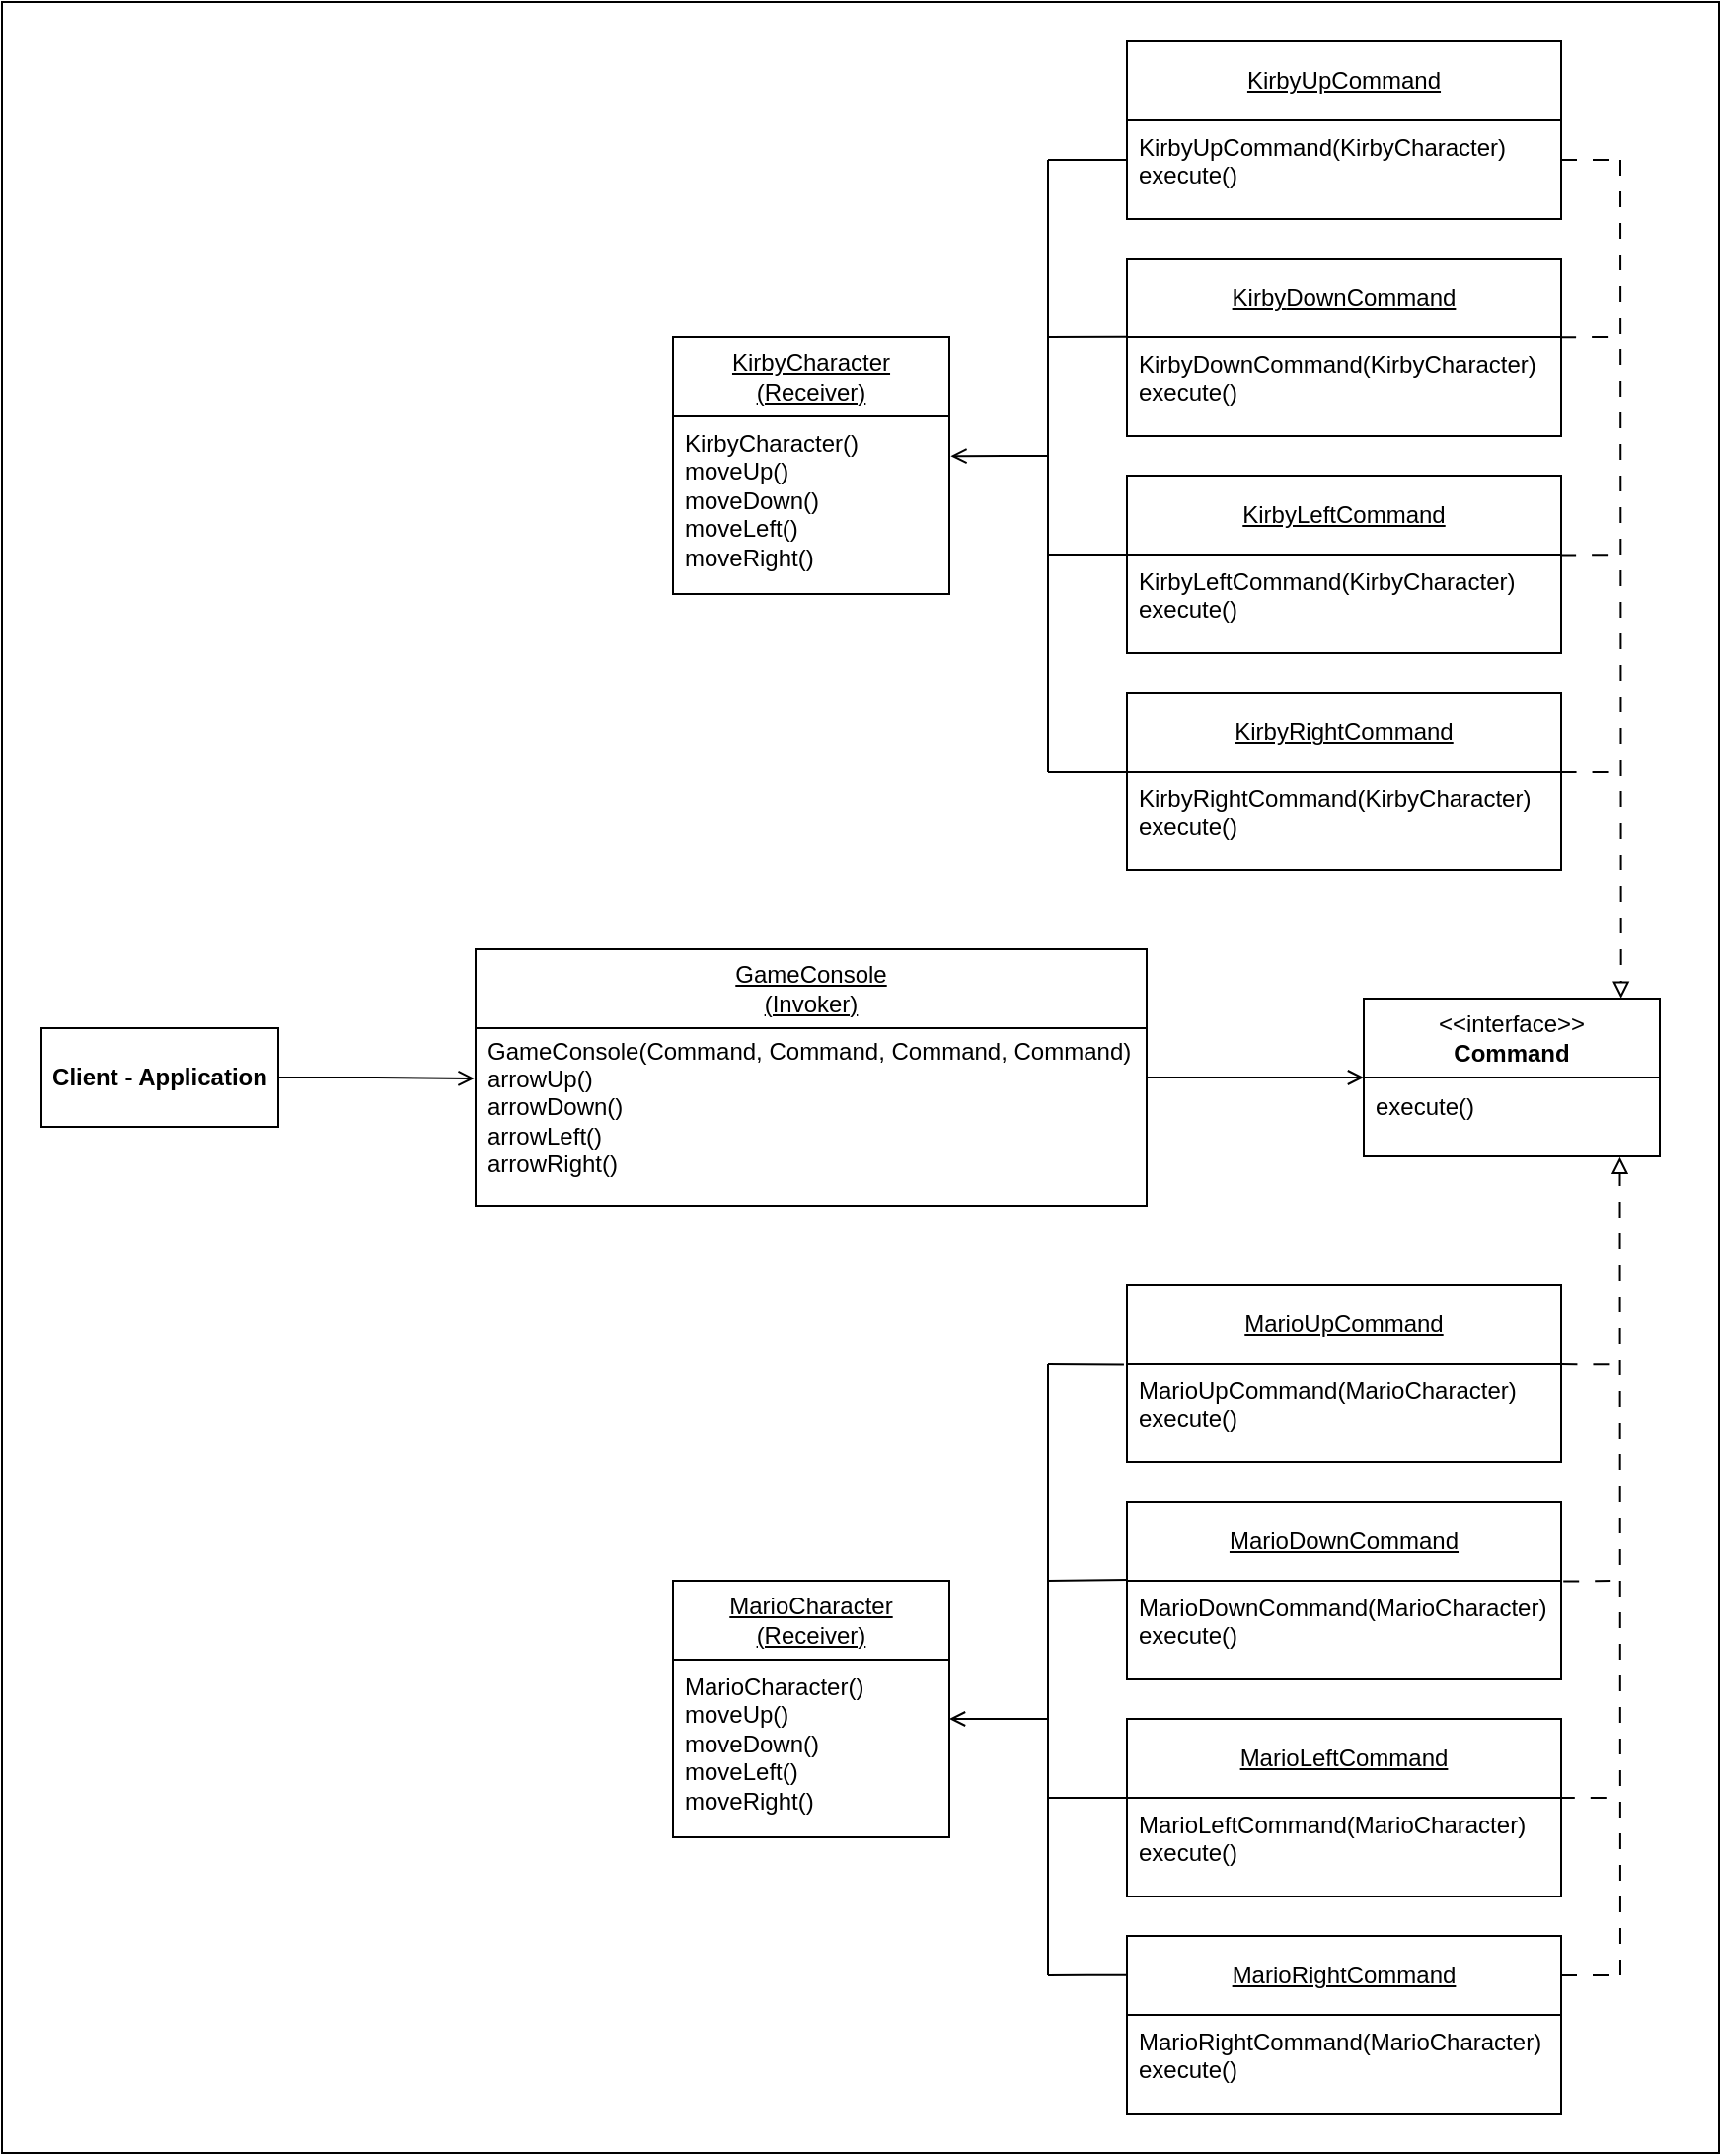 <mxfile version="25.0.3">
  <diagram name="Страница — 1" id="XnnDHk8cKFhR9OLBs9-p">
    <mxGraphModel dx="2269" dy="2489" grid="1" gridSize="10" guides="1" tooltips="1" connect="1" arrows="1" fold="1" page="1" pageScale="1" pageWidth="827" pageHeight="1169" math="0" shadow="0">
      <root>
        <mxCell id="0" />
        <mxCell id="1" parent="0" />
        <mxCell id="hYGEL1KyAj0cogxU_lNH-60" value="" style="rounded=0;whiteSpace=wrap;html=1;" vertex="1" parent="1">
          <mxGeometry x="110" y="-390" width="870" height="1090" as="geometry" />
        </mxCell>
        <mxCell id="hYGEL1KyAj0cogxU_lNH-1" value="&lt;b&gt;Client - Application&lt;/b&gt;" style="html=1;whiteSpace=wrap;" vertex="1" parent="1">
          <mxGeometry x="130" y="130" width="120" height="50" as="geometry" />
        </mxCell>
        <mxCell id="hYGEL1KyAj0cogxU_lNH-11" value="" style="edgeStyle=orthogonalEdgeStyle;rounded=0;orthogonalLoop=1;jettySize=auto;html=1;endArrow=open;endFill=0;" edge="1" parent="1" source="hYGEL1KyAj0cogxU_lNH-2" target="hYGEL1KyAj0cogxU_lNH-9">
          <mxGeometry relative="1" as="geometry" />
        </mxCell>
        <mxCell id="hYGEL1KyAj0cogxU_lNH-2" value="&lt;u&gt;GameConsole&lt;/u&gt;&lt;div&gt;&lt;u&gt;(Invoker)&lt;/u&gt;&lt;/div&gt;" style="swimlane;fontStyle=0;childLayout=stackLayout;horizontal=1;startSize=40;fillColor=none;horizontalStack=0;resizeParent=1;resizeParentMax=0;resizeLast=0;collapsible=1;marginBottom=0;whiteSpace=wrap;html=1;" vertex="1" parent="1">
          <mxGeometry x="350" y="90" width="340" height="130" as="geometry" />
        </mxCell>
        <mxCell id="hYGEL1KyAj0cogxU_lNH-6" value="GameConsole(Command, Command, Command, Command)&lt;div&gt;arrowUp()&lt;/div&gt;&lt;div&gt;arrowDown()&lt;/div&gt;&lt;div&gt;arrowLeft()&lt;/div&gt;&lt;div&gt;arrowRight()&lt;/div&gt;" style="text;html=1;align=left;verticalAlign=middle;resizable=0;points=[];autosize=1;strokeColor=none;fillColor=none;spacingLeft=4;spacingBottom=10;" vertex="1" parent="hYGEL1KyAj0cogxU_lNH-2">
          <mxGeometry y="40" width="340" height="90" as="geometry" />
        </mxCell>
        <mxCell id="hYGEL1KyAj0cogxU_lNH-7" style="edgeStyle=orthogonalEdgeStyle;rounded=0;orthogonalLoop=1;jettySize=auto;html=1;exitX=1;exitY=0.5;exitDx=0;exitDy=0;entryX=-0.002;entryY=0.283;entryDx=0;entryDy=0;entryPerimeter=0;endArrow=open;endFill=0;" edge="1" parent="1" source="hYGEL1KyAj0cogxU_lNH-1" target="hYGEL1KyAj0cogxU_lNH-6">
          <mxGeometry relative="1" as="geometry" />
        </mxCell>
        <mxCell id="hYGEL1KyAj0cogxU_lNH-9" value="&amp;lt;&amp;lt;interface&amp;gt;&amp;gt;&lt;br&gt;&lt;div&gt;&lt;b&gt;Command&lt;/b&gt;&lt;/div&gt;" style="swimlane;fontStyle=0;childLayout=stackLayout;horizontal=1;startSize=40;fillColor=none;horizontalStack=0;resizeParent=1;resizeParentMax=0;resizeLast=0;collapsible=1;marginBottom=0;whiteSpace=wrap;html=1;" vertex="1" parent="1">
          <mxGeometry x="800" y="115" width="150" height="80" as="geometry" />
        </mxCell>
        <mxCell id="hYGEL1KyAj0cogxU_lNH-10" value="&lt;div&gt;execute()&lt;/div&gt;" style="text;html=1;align=left;verticalAlign=middle;resizable=0;points=[];autosize=1;strokeColor=none;fillColor=none;spacingLeft=4;spacingBottom=10;" vertex="1" parent="hYGEL1KyAj0cogxU_lNH-9">
          <mxGeometry y="40" width="150" height="40" as="geometry" />
        </mxCell>
        <mxCell id="hYGEL1KyAj0cogxU_lNH-12" value="&lt;u&gt;MarioCharacter&lt;br&gt;(Receiver)&lt;/u&gt;" style="swimlane;fontStyle=0;childLayout=stackLayout;horizontal=1;startSize=40;fillColor=none;horizontalStack=0;resizeParent=1;resizeParentMax=0;resizeLast=0;collapsible=1;marginBottom=0;whiteSpace=wrap;html=1;" vertex="1" parent="1">
          <mxGeometry x="450" y="410" width="140" height="130" as="geometry" />
        </mxCell>
        <mxCell id="hYGEL1KyAj0cogxU_lNH-13" value="MarioCharacter()&lt;div&gt;moveUp()&lt;/div&gt;&lt;div&gt;moveDown()&lt;/div&gt;&lt;div&gt;moveLeft()&lt;/div&gt;&lt;div&gt;moveRight()&lt;/div&gt;" style="text;strokeColor=none;fillColor=none;align=left;verticalAlign=top;spacingLeft=4;spacingRight=4;overflow=hidden;rotatable=0;points=[[0,0.5],[1,0.5]];portConstraint=eastwest;whiteSpace=wrap;html=1;" vertex="1" parent="hYGEL1KyAj0cogxU_lNH-12">
          <mxGeometry y="40" width="140" height="90" as="geometry" />
        </mxCell>
        <mxCell id="hYGEL1KyAj0cogxU_lNH-17" value="&lt;u&gt;KirbyCharacter&lt;br&gt;(Receiver)&lt;/u&gt;" style="swimlane;fontStyle=0;childLayout=stackLayout;horizontal=1;startSize=40;fillColor=none;horizontalStack=0;resizeParent=1;resizeParentMax=0;resizeLast=0;collapsible=1;marginBottom=0;whiteSpace=wrap;html=1;" vertex="1" parent="1">
          <mxGeometry x="450" y="-220" width="140" height="130" as="geometry" />
        </mxCell>
        <mxCell id="hYGEL1KyAj0cogxU_lNH-18" value="KirbyCharacter()&lt;div&gt;moveUp()&lt;/div&gt;&lt;div&gt;moveDown()&lt;/div&gt;&lt;div&gt;moveLeft()&lt;/div&gt;&lt;div&gt;moveRight()&lt;/div&gt;" style="text;strokeColor=none;fillColor=none;align=left;verticalAlign=top;spacingLeft=4;spacingRight=4;overflow=hidden;rotatable=0;points=[[0,0.5],[1,0.5]];portConstraint=eastwest;whiteSpace=wrap;html=1;" vertex="1" parent="hYGEL1KyAj0cogxU_lNH-17">
          <mxGeometry y="40" width="140" height="90" as="geometry" />
        </mxCell>
        <mxCell id="hYGEL1KyAj0cogxU_lNH-36" style="edgeStyle=orthogonalEdgeStyle;rounded=0;orthogonalLoop=1;jettySize=auto;html=1;exitX=1.001;exitY=0.001;exitDx=0;exitDy=0;endArrow=none;endFill=0;dashed=1;dashPattern=8 8;exitPerimeter=0;" edge="1" parent="1" source="hYGEL1KyAj0cogxU_lNH-20">
          <mxGeometry relative="1" as="geometry">
            <mxPoint x="930" y="300" as="targetPoint" />
          </mxGeometry>
        </mxCell>
        <mxCell id="hYGEL1KyAj0cogxU_lNH-19" value="&lt;u&gt;MarioUpCommand&lt;br&gt;&lt;/u&gt;" style="swimlane;fontStyle=0;childLayout=stackLayout;horizontal=1;startSize=40;fillColor=none;horizontalStack=0;resizeParent=1;resizeParentMax=0;resizeLast=0;collapsible=1;marginBottom=0;whiteSpace=wrap;html=1;" vertex="1" parent="1">
          <mxGeometry x="680" y="260" width="220" height="90" as="geometry" />
        </mxCell>
        <mxCell id="hYGEL1KyAj0cogxU_lNH-20" value="MarioUpCommand(MarioCharacter)&lt;div&gt;execute()&lt;/div&gt;" style="text;strokeColor=none;fillColor=none;align=left;verticalAlign=top;spacingLeft=4;spacingRight=4;overflow=hidden;rotatable=0;points=[[0,0.5],[1,0.5]];portConstraint=eastwest;whiteSpace=wrap;html=1;" vertex="1" parent="hYGEL1KyAj0cogxU_lNH-19">
          <mxGeometry y="40" width="220" height="50" as="geometry" />
        </mxCell>
        <mxCell id="hYGEL1KyAj0cogxU_lNH-21" value="&lt;u&gt;MarioDownCommand&lt;br&gt;&lt;/u&gt;" style="swimlane;fontStyle=0;childLayout=stackLayout;horizontal=1;startSize=40;fillColor=none;horizontalStack=0;resizeParent=1;resizeParentMax=0;resizeLast=0;collapsible=1;marginBottom=0;whiteSpace=wrap;html=1;" vertex="1" parent="1">
          <mxGeometry x="680" y="370" width="220" height="90" as="geometry" />
        </mxCell>
        <mxCell id="hYGEL1KyAj0cogxU_lNH-22" value="MarioDownCommand(MarioCharacter)&lt;div&gt;execute()&lt;/div&gt;" style="text;strokeColor=none;fillColor=none;align=left;verticalAlign=top;spacingLeft=4;spacingRight=4;overflow=hidden;rotatable=0;points=[[0,0.5],[1,0.5]];portConstraint=eastwest;whiteSpace=wrap;html=1;" vertex="1" parent="hYGEL1KyAj0cogxU_lNH-21">
          <mxGeometry y="40" width="220" height="50" as="geometry" />
        </mxCell>
        <mxCell id="hYGEL1KyAj0cogxU_lNH-23" value="&lt;u&gt;MarioLeftCommand&lt;br&gt;&lt;/u&gt;" style="swimlane;fontStyle=0;childLayout=stackLayout;horizontal=1;startSize=40;fillColor=none;horizontalStack=0;resizeParent=1;resizeParentMax=0;resizeLast=0;collapsible=1;marginBottom=0;whiteSpace=wrap;html=1;" vertex="1" parent="1">
          <mxGeometry x="680" y="480" width="220" height="90" as="geometry" />
        </mxCell>
        <mxCell id="hYGEL1KyAj0cogxU_lNH-24" value="MarioLeftCommand(MarioCharacter)&lt;div&gt;execute()&lt;/div&gt;" style="text;strokeColor=none;fillColor=none;align=left;verticalAlign=top;spacingLeft=4;spacingRight=4;overflow=hidden;rotatable=0;points=[[0,0.5],[1,0.5]];portConstraint=eastwest;whiteSpace=wrap;html=1;" vertex="1" parent="hYGEL1KyAj0cogxU_lNH-23">
          <mxGeometry y="40" width="220" height="50" as="geometry" />
        </mxCell>
        <mxCell id="hYGEL1KyAj0cogxU_lNH-37" style="edgeStyle=orthogonalEdgeStyle;rounded=0;orthogonalLoop=1;jettySize=auto;html=1;endArrow=none;endFill=0;dashed=1;dashPattern=8 8;" edge="1" parent="1">
          <mxGeometry relative="1" as="geometry">
            <mxPoint x="930" y="610" as="targetPoint" />
            <mxPoint x="900" y="610" as="sourcePoint" />
            <Array as="points">
              <mxPoint x="930" y="610" />
            </Array>
          </mxGeometry>
        </mxCell>
        <mxCell id="hYGEL1KyAj0cogxU_lNH-43" style="edgeStyle=orthogonalEdgeStyle;rounded=0;orthogonalLoop=1;jettySize=auto;html=1;exitX=0.001;exitY=0.221;exitDx=0;exitDy=0;endArrow=none;endFill=0;exitPerimeter=0;" edge="1" parent="1" source="hYGEL1KyAj0cogxU_lNH-25">
          <mxGeometry relative="1" as="geometry">
            <mxPoint x="640" y="610" as="targetPoint" />
          </mxGeometry>
        </mxCell>
        <mxCell id="hYGEL1KyAj0cogxU_lNH-25" value="&lt;u&gt;MarioRightCommand&lt;br&gt;&lt;/u&gt;" style="swimlane;fontStyle=0;childLayout=stackLayout;horizontal=1;startSize=40;fillColor=none;horizontalStack=0;resizeParent=1;resizeParentMax=0;resizeLast=0;collapsible=1;marginBottom=0;whiteSpace=wrap;html=1;" vertex="1" parent="1">
          <mxGeometry x="680" y="590" width="220" height="90" as="geometry" />
        </mxCell>
        <mxCell id="hYGEL1KyAj0cogxU_lNH-26" value="MarioRightCommand(MarioCharacter)&lt;div&gt;execute()&lt;/div&gt;" style="text;strokeColor=none;fillColor=none;align=left;verticalAlign=top;spacingLeft=4;spacingRight=4;overflow=hidden;rotatable=0;points=[[0,0.5],[1,0.5]];portConstraint=eastwest;whiteSpace=wrap;html=1;" vertex="1" parent="hYGEL1KyAj0cogxU_lNH-25">
          <mxGeometry y="40" width="220" height="50" as="geometry" />
        </mxCell>
        <mxCell id="hYGEL1KyAj0cogxU_lNH-27" value="&lt;u&gt;KirbyUpCommand&lt;br&gt;&lt;/u&gt;" style="swimlane;fontStyle=0;childLayout=stackLayout;horizontal=1;startSize=40;fillColor=none;horizontalStack=0;resizeParent=1;resizeParentMax=0;resizeLast=0;collapsible=1;marginBottom=0;whiteSpace=wrap;html=1;" vertex="1" parent="1">
          <mxGeometry x="680" y="-370" width="220" height="90" as="geometry" />
        </mxCell>
        <mxCell id="hYGEL1KyAj0cogxU_lNH-28" value="KirbyUpCommand(KirbyCharacter)&lt;div&gt;execute()&lt;/div&gt;" style="text;strokeColor=none;fillColor=none;align=left;verticalAlign=top;spacingLeft=4;spacingRight=4;overflow=hidden;rotatable=0;points=[[0,0.5],[1,0.5]];portConstraint=eastwest;whiteSpace=wrap;html=1;" vertex="1" parent="hYGEL1KyAj0cogxU_lNH-27">
          <mxGeometry y="40" width="220" height="50" as="geometry" />
        </mxCell>
        <mxCell id="hYGEL1KyAj0cogxU_lNH-29" value="&lt;u&gt;Kirby&lt;/u&gt;&lt;u&gt;DownCommand&lt;br&gt;&lt;/u&gt;" style="swimlane;fontStyle=0;childLayout=stackLayout;horizontal=1;startSize=40;fillColor=none;horizontalStack=0;resizeParent=1;resizeParentMax=0;resizeLast=0;collapsible=1;marginBottom=0;whiteSpace=wrap;html=1;" vertex="1" parent="1">
          <mxGeometry x="680" y="-260" width="220" height="90" as="geometry" />
        </mxCell>
        <mxCell id="hYGEL1KyAj0cogxU_lNH-30" value="KirbyDownCommand(KirbyCharacter)&lt;div&gt;execute()&lt;/div&gt;" style="text;strokeColor=none;fillColor=none;align=left;verticalAlign=top;spacingLeft=4;spacingRight=4;overflow=hidden;rotatable=0;points=[[0,0.5],[1,0.5]];portConstraint=eastwest;whiteSpace=wrap;html=1;" vertex="1" parent="hYGEL1KyAj0cogxU_lNH-29">
          <mxGeometry y="40" width="220" height="50" as="geometry" />
        </mxCell>
        <mxCell id="hYGEL1KyAj0cogxU_lNH-31" value="&lt;u&gt;Kirby&lt;/u&gt;&lt;u&gt;LeftCommand&lt;br&gt;&lt;/u&gt;" style="swimlane;fontStyle=0;childLayout=stackLayout;horizontal=1;startSize=40;fillColor=none;horizontalStack=0;resizeParent=1;resizeParentMax=0;resizeLast=0;collapsible=1;marginBottom=0;whiteSpace=wrap;html=1;" vertex="1" parent="1">
          <mxGeometry x="680" y="-150" width="220" height="90" as="geometry" />
        </mxCell>
        <mxCell id="hYGEL1KyAj0cogxU_lNH-32" value="KirbyLeftCommand(KirbyCharacter)&lt;div&gt;execute()&lt;/div&gt;" style="text;strokeColor=none;fillColor=none;align=left;verticalAlign=top;spacingLeft=4;spacingRight=4;overflow=hidden;rotatable=0;points=[[0,0.5],[1,0.5]];portConstraint=eastwest;whiteSpace=wrap;html=1;" vertex="1" parent="hYGEL1KyAj0cogxU_lNH-31">
          <mxGeometry y="40" width="220" height="50" as="geometry" />
        </mxCell>
        <mxCell id="hYGEL1KyAj0cogxU_lNH-33" value="&lt;u&gt;Kirby&lt;/u&gt;&lt;u&gt;RightCommand&lt;br&gt;&lt;/u&gt;" style="swimlane;fontStyle=0;childLayout=stackLayout;horizontal=1;startSize=40;fillColor=none;horizontalStack=0;resizeParent=1;resizeParentMax=0;resizeLast=0;collapsible=1;marginBottom=0;whiteSpace=wrap;html=1;" vertex="1" parent="1">
          <mxGeometry x="680" y="-40" width="220" height="90" as="geometry" />
        </mxCell>
        <mxCell id="hYGEL1KyAj0cogxU_lNH-34" value="KirbyRightCommand(KirbyCharacter)&lt;div&gt;execute()&lt;/div&gt;" style="text;strokeColor=none;fillColor=none;align=left;verticalAlign=top;spacingLeft=4;spacingRight=4;overflow=hidden;rotatable=0;points=[[0,0.5],[1,0.5]];portConstraint=eastwest;whiteSpace=wrap;html=1;" vertex="1" parent="hYGEL1KyAj0cogxU_lNH-33">
          <mxGeometry y="40" width="220" height="50" as="geometry" />
        </mxCell>
        <mxCell id="hYGEL1KyAj0cogxU_lNH-35" value="" style="endArrow=block;html=1;rounded=0;entryX=0.865;entryY=1.009;entryDx=0;entryDy=0;entryPerimeter=0;endFill=0;dashed=1;dashPattern=8 8;" edge="1" parent="1" target="hYGEL1KyAj0cogxU_lNH-10">
          <mxGeometry width="50" height="50" relative="1" as="geometry">
            <mxPoint x="930" y="610" as="sourcePoint" />
            <mxPoint x="850" y="370" as="targetPoint" />
          </mxGeometry>
        </mxCell>
        <mxCell id="hYGEL1KyAj0cogxU_lNH-38" value="" style="endArrow=none;html=1;rounded=0;exitX=0.995;exitY=0;exitDx=0;exitDy=0;exitPerimeter=0;endFill=0;dashed=1;dashPattern=8 8;" edge="1" parent="1" source="hYGEL1KyAj0cogxU_lNH-24">
          <mxGeometry width="50" height="50" relative="1" as="geometry">
            <mxPoint x="840" y="530" as="sourcePoint" />
            <mxPoint x="930" y="520" as="targetPoint" />
          </mxGeometry>
        </mxCell>
        <mxCell id="hYGEL1KyAj0cogxU_lNH-39" value="" style="endArrow=none;html=1;rounded=0;exitX=1.005;exitY=0.006;exitDx=0;exitDy=0;exitPerimeter=0;endFill=0;dashed=1;dashPattern=8 8;" edge="1" parent="1" source="hYGEL1KyAj0cogxU_lNH-22">
          <mxGeometry width="50" height="50" relative="1" as="geometry">
            <mxPoint x="840" y="430" as="sourcePoint" />
            <mxPoint x="930" y="410" as="targetPoint" />
          </mxGeometry>
        </mxCell>
        <mxCell id="hYGEL1KyAj0cogxU_lNH-40" value="" style="endArrow=none;html=1;rounded=0;" edge="1" parent="1">
          <mxGeometry width="50" height="50" relative="1" as="geometry">
            <mxPoint x="640" y="610" as="sourcePoint" />
            <mxPoint x="640" y="300" as="targetPoint" />
          </mxGeometry>
        </mxCell>
        <mxCell id="hYGEL1KyAj0cogxU_lNH-41" value="" style="endArrow=none;html=1;rounded=0;startArrow=open;startFill=0;endFill=0;" edge="1" parent="1">
          <mxGeometry width="50" height="50" relative="1" as="geometry">
            <mxPoint x="590" y="480" as="sourcePoint" />
            <mxPoint x="640" y="480" as="targetPoint" />
          </mxGeometry>
        </mxCell>
        <mxCell id="hYGEL1KyAj0cogxU_lNH-42" value="" style="endArrow=none;html=1;rounded=0;exitX=-0.007;exitY=0.004;exitDx=0;exitDy=0;exitPerimeter=0;endFill=0;" edge="1" parent="1" source="hYGEL1KyAj0cogxU_lNH-20">
          <mxGeometry width="50" height="50" relative="1" as="geometry">
            <mxPoint x="580" y="390" as="sourcePoint" />
            <mxPoint x="640" y="300" as="targetPoint" />
          </mxGeometry>
        </mxCell>
        <mxCell id="hYGEL1KyAj0cogxU_lNH-44" value="" style="endArrow=none;html=1;rounded=0;entryX=-0.002;entryY=0;entryDx=0;entryDy=0;entryPerimeter=0;" edge="1" parent="1" target="hYGEL1KyAj0cogxU_lNH-24">
          <mxGeometry width="50" height="50" relative="1" as="geometry">
            <mxPoint x="640" y="520" as="sourcePoint" />
            <mxPoint x="790" y="510" as="targetPoint" />
          </mxGeometry>
        </mxCell>
        <mxCell id="hYGEL1KyAj0cogxU_lNH-45" value="" style="endArrow=none;html=1;rounded=0;exitX=0.001;exitY=-0.009;exitDx=0;exitDy=0;exitPerimeter=0;endFill=0;" edge="1" parent="1" source="hYGEL1KyAj0cogxU_lNH-22">
          <mxGeometry width="50" height="50" relative="1" as="geometry">
            <mxPoint x="720" y="490" as="sourcePoint" />
            <mxPoint x="640" y="410" as="targetPoint" />
          </mxGeometry>
        </mxCell>
        <mxCell id="hYGEL1KyAj0cogxU_lNH-46" value="" style="endArrow=block;html=1;rounded=0;entryX=0.869;entryY=-0.002;entryDx=0;entryDy=0;entryPerimeter=0;dashed=1;dashPattern=8 8;endFill=0;" edge="1" parent="1" target="hYGEL1KyAj0cogxU_lNH-9">
          <mxGeometry width="50" height="50" relative="1" as="geometry">
            <mxPoint x="930" y="-310" as="sourcePoint" />
            <mxPoint x="930" y="110" as="targetPoint" />
          </mxGeometry>
        </mxCell>
        <mxCell id="hYGEL1KyAj0cogxU_lNH-47" value="" style="endArrow=none;html=1;rounded=0;dashed=1;dashPattern=8 8;" edge="1" parent="1">
          <mxGeometry width="50" height="50" relative="1" as="geometry">
            <mxPoint x="900" y="-310" as="sourcePoint" />
            <mxPoint x="930" y="-310" as="targetPoint" />
          </mxGeometry>
        </mxCell>
        <mxCell id="hYGEL1KyAj0cogxU_lNH-48" value="" style="endArrow=none;html=1;rounded=0;exitX=0.998;exitY=0.002;exitDx=0;exitDy=0;exitPerimeter=0;dashed=1;dashPattern=8 8;" edge="1" parent="1" source="hYGEL1KyAj0cogxU_lNH-30">
          <mxGeometry width="50" height="50" relative="1" as="geometry">
            <mxPoint x="870" y="-190" as="sourcePoint" />
            <mxPoint x="930" y="-220" as="targetPoint" />
          </mxGeometry>
        </mxCell>
        <mxCell id="hYGEL1KyAj0cogxU_lNH-49" value="" style="endArrow=none;html=1;rounded=0;exitX=0.998;exitY=0.006;exitDx=0;exitDy=0;exitPerimeter=0;dashed=1;dashPattern=8 8;" edge="1" parent="1" source="hYGEL1KyAj0cogxU_lNH-32">
          <mxGeometry width="50" height="50" relative="1" as="geometry">
            <mxPoint x="840" y="-90" as="sourcePoint" />
            <mxPoint x="930" y="-110" as="targetPoint" />
          </mxGeometry>
        </mxCell>
        <mxCell id="hYGEL1KyAj0cogxU_lNH-50" value="" style="endArrow=none;html=1;rounded=0;exitX=0.999;exitY=0.001;exitDx=0;exitDy=0;exitPerimeter=0;dashed=1;dashPattern=8 8;" edge="1" parent="1" source="hYGEL1KyAj0cogxU_lNH-34">
          <mxGeometry width="50" height="50" relative="1" as="geometry">
            <mxPoint x="910" as="sourcePoint" />
            <mxPoint x="930" as="targetPoint" />
          </mxGeometry>
        </mxCell>
        <mxCell id="hYGEL1KyAj0cogxU_lNH-51" value="" style="endArrow=none;html=1;rounded=0;" edge="1" parent="1">
          <mxGeometry width="50" height="50" relative="1" as="geometry">
            <mxPoint x="640" as="sourcePoint" />
            <mxPoint x="640" y="-310" as="targetPoint" />
          </mxGeometry>
        </mxCell>
        <mxCell id="hYGEL1KyAj0cogxU_lNH-52" value="" style="endArrow=none;html=1;rounded=0;entryX=0;entryY=0.4;entryDx=0;entryDy=0;entryPerimeter=0;" edge="1" parent="1" target="hYGEL1KyAj0cogxU_lNH-28">
          <mxGeometry width="50" height="50" relative="1" as="geometry">
            <mxPoint x="640" y="-310" as="sourcePoint" />
            <mxPoint x="670" y="-320" as="targetPoint" />
          </mxGeometry>
        </mxCell>
        <mxCell id="hYGEL1KyAj0cogxU_lNH-53" value="" style="endArrow=none;html=1;rounded=0;entryX=0.004;entryY=0;entryDx=0;entryDy=0;entryPerimeter=0;" edge="1" parent="1" target="hYGEL1KyAj0cogxU_lNH-32">
          <mxGeometry width="50" height="50" relative="1" as="geometry">
            <mxPoint x="640" y="-110" as="sourcePoint" />
            <mxPoint x="710" y="-140" as="targetPoint" />
          </mxGeometry>
        </mxCell>
        <mxCell id="hYGEL1KyAj0cogxU_lNH-54" value="" style="endArrow=none;html=1;rounded=0;entryX=-0.002;entryY=-0.002;entryDx=0;entryDy=0;entryPerimeter=0;" edge="1" parent="1" target="hYGEL1KyAj0cogxU_lNH-30">
          <mxGeometry width="50" height="50" relative="1" as="geometry">
            <mxPoint x="640" y="-220" as="sourcePoint" />
            <mxPoint x="730" y="-230" as="targetPoint" />
          </mxGeometry>
        </mxCell>
        <mxCell id="hYGEL1KyAj0cogxU_lNH-55" value="" style="endArrow=none;html=1;rounded=0;entryX=-0.001;entryY=0.001;entryDx=0;entryDy=0;entryPerimeter=0;" edge="1" parent="1" target="hYGEL1KyAj0cogxU_lNH-34">
          <mxGeometry width="50" height="50" relative="1" as="geometry">
            <mxPoint x="640" as="sourcePoint" />
            <mxPoint x="730" y="-10" as="targetPoint" />
          </mxGeometry>
        </mxCell>
        <mxCell id="hYGEL1KyAj0cogxU_lNH-56" value="" style="endArrow=open;html=1;rounded=0;entryX=1.005;entryY=0.223;entryDx=0;entryDy=0;entryPerimeter=0;endFill=0;" edge="1" parent="1" target="hYGEL1KyAj0cogxU_lNH-18">
          <mxGeometry width="50" height="50" relative="1" as="geometry">
            <mxPoint x="640" y="-160" as="sourcePoint" />
            <mxPoint x="710" y="-150" as="targetPoint" />
          </mxGeometry>
        </mxCell>
      </root>
    </mxGraphModel>
  </diagram>
</mxfile>
